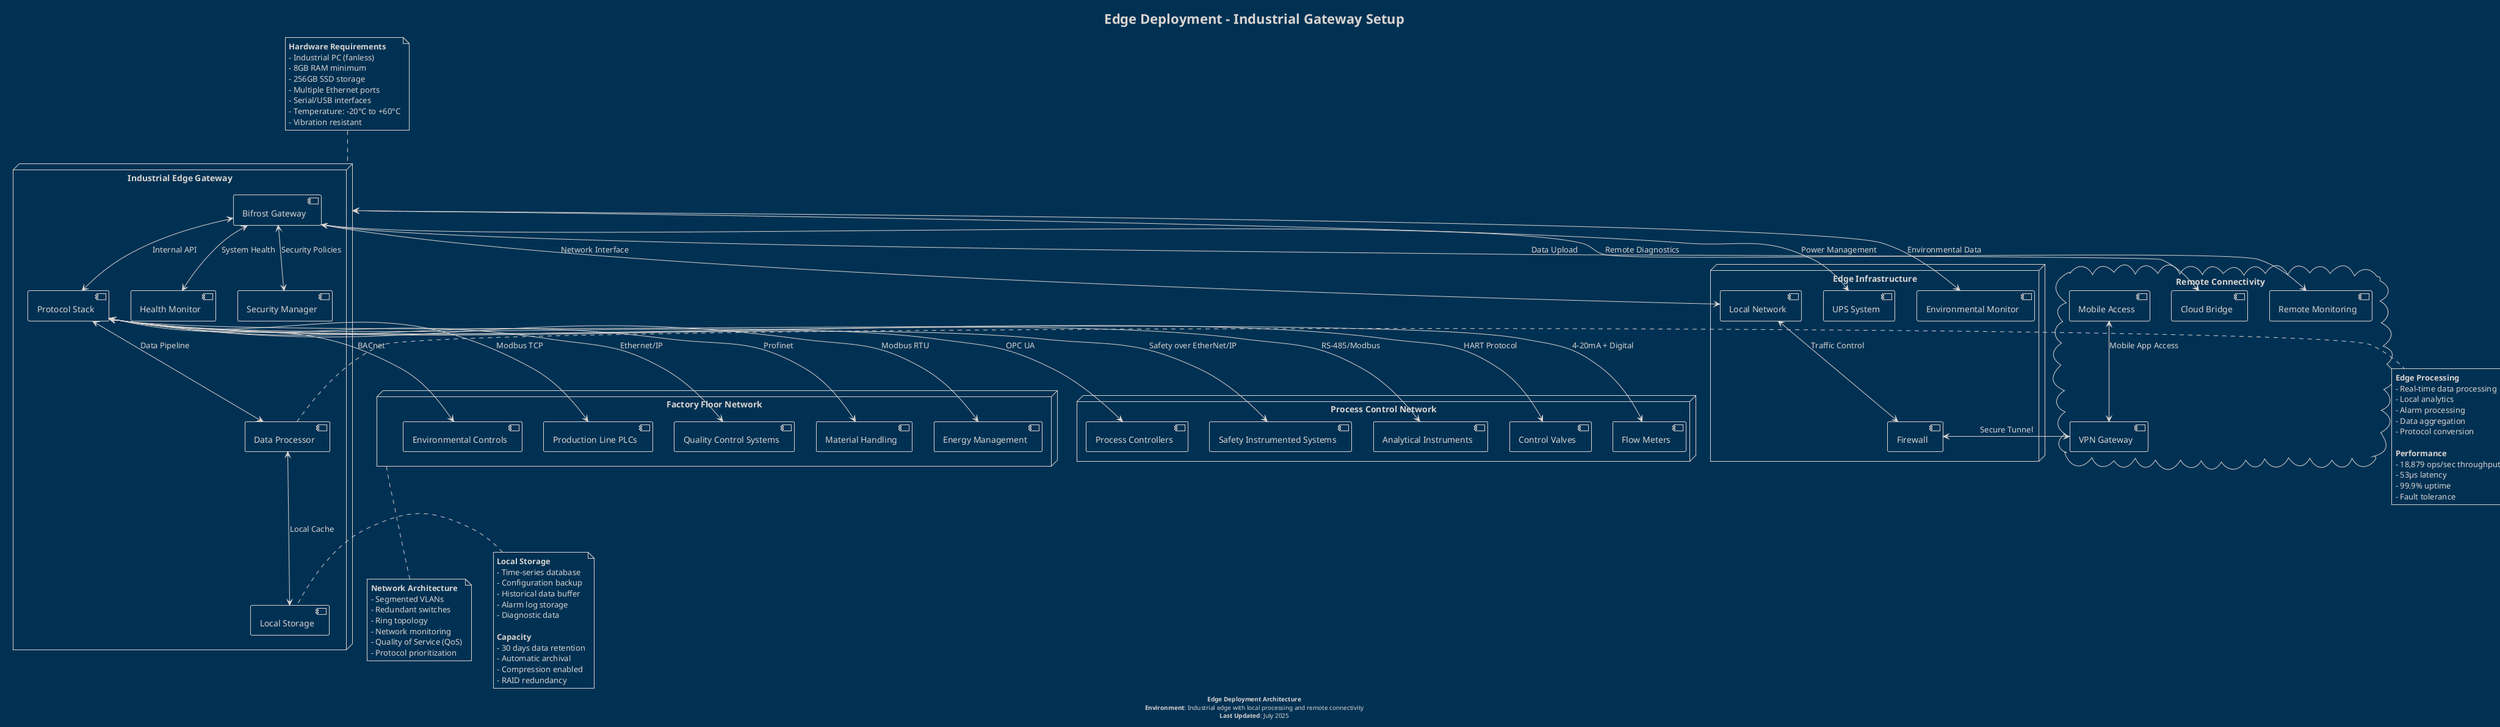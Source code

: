 @startuml Edge Deployment
!theme blueprint

title Edge Deployment - Industrial Gateway Setup

' Industrial edge environment
node "Industrial Edge Gateway" as edgegateway {
  component [Bifrost Gateway] as gateway
  component [Protocol Stack] as protocols
  component [Data Processor] as processor
  component [Local Storage] as storage
  component [Health Monitor] as health
  component [Security Manager] as security
}

' Local infrastructure
node "Edge Infrastructure" as infra {
  component [Local Network] as network
  component [Firewall] as firewall
  component [UPS System] as ups
  component [Environmental Monitor] as envmon
}

' Industrial devices
node "Factory Floor Network" as factory {
  component [Production Line PLCs] as prodplcs
  component [Quality Control Systems] as qc
  component [Material Handling] as material
  component [Energy Management] as energy
  component [Environmental Controls] as hvac
}

node "Process Control Network" as process {
  component [Process Controllers] as controllers
  component [Safety Instrumented Systems] as sis
  component [Analytical Instruments] as analytics
  component [Control Valves] as valves
  component [Flow Meters] as flow
}

' Remote connectivity
cloud "Remote Connectivity" as remote {
  component [VPN Gateway] as vpn
  component [Cloud Bridge] as cloudbridge
  component [Remote Monitoring] as monitoring
  component [Mobile Access] as mobile
}

' Connections within edge gateway
gateway <--> protocols : Internal API
protocols <--> processor : Data Pipeline
processor <--> storage : Local Cache
gateway <--> health : System Health
gateway <--> security : Security Policies

' Edge infrastructure connections
gateway <--> network : Network Interface
network <--> firewall : Traffic Control
edgegateway <--> ups : Power Management
edgegateway <--> envmon : Environmental Data

' Industrial network connections
protocols <--> prodplcs : Modbus TCP
protocols <--> qc : Ethernet/IP
protocols <--> material : Profinet
protocols <--> energy : Modbus RTU
protocols <--> hvac : BACnet

protocols <--> controllers : OPC UA
protocols <--> sis : Safety over EtherNet/IP
protocols <--> analytics : RS-485/Modbus
protocols <--> valves : HART Protocol
protocols <--> flow : 4-20mA + Digital

' Remote access
firewall <--> vpn : Secure Tunnel
gateway <--> cloudbridge : Data Upload
monitoring <--> gateway : Remote Diagnostics
mobile <--> vpn : Mobile App Access

' Edge computing capabilities
note right of processor
  **Edge Processing**
  - Real-time data processing
  - Local analytics
  - Alarm processing
  - Data aggregation
  - Protocol conversion
  
  **Performance**
  - 18,879 ops/sec throughput
  - 53µs latency
  - 99.9% uptime
  - Fault tolerance
end note

note left of storage
  **Local Storage**
  - Time-series database
  - Configuration backup
  - Historical data buffer
  - Alarm log storage
  - Diagnostic data
  
  **Capacity**
  - 30 days data retention
  - Automatic archival
  - Compression enabled
  - RAID redundancy
end note

' Deployment specifications
note top of edgegateway
  **Hardware Requirements**
  - Industrial PC (fanless)
  - 8GB RAM minimum
  - 256GB SSD storage
  - Multiple Ethernet ports
  - Serial/USB interfaces
  - Temperature: -20°C to +60°C
  - Vibration resistant
end note

note bottom of factory
  **Network Architecture**
  - Segmented VLANs
  - Redundant switches
  - Ring topology
  - Network monitoring
  - Quality of Service (QoS)
  - Protocol prioritization
end note

' Footer
center footer
  **Edge Deployment Architecture**
  **Environment**: Industrial edge with local processing and remote connectivity
  **Last Updated**: July 2025
end footer

@enduml